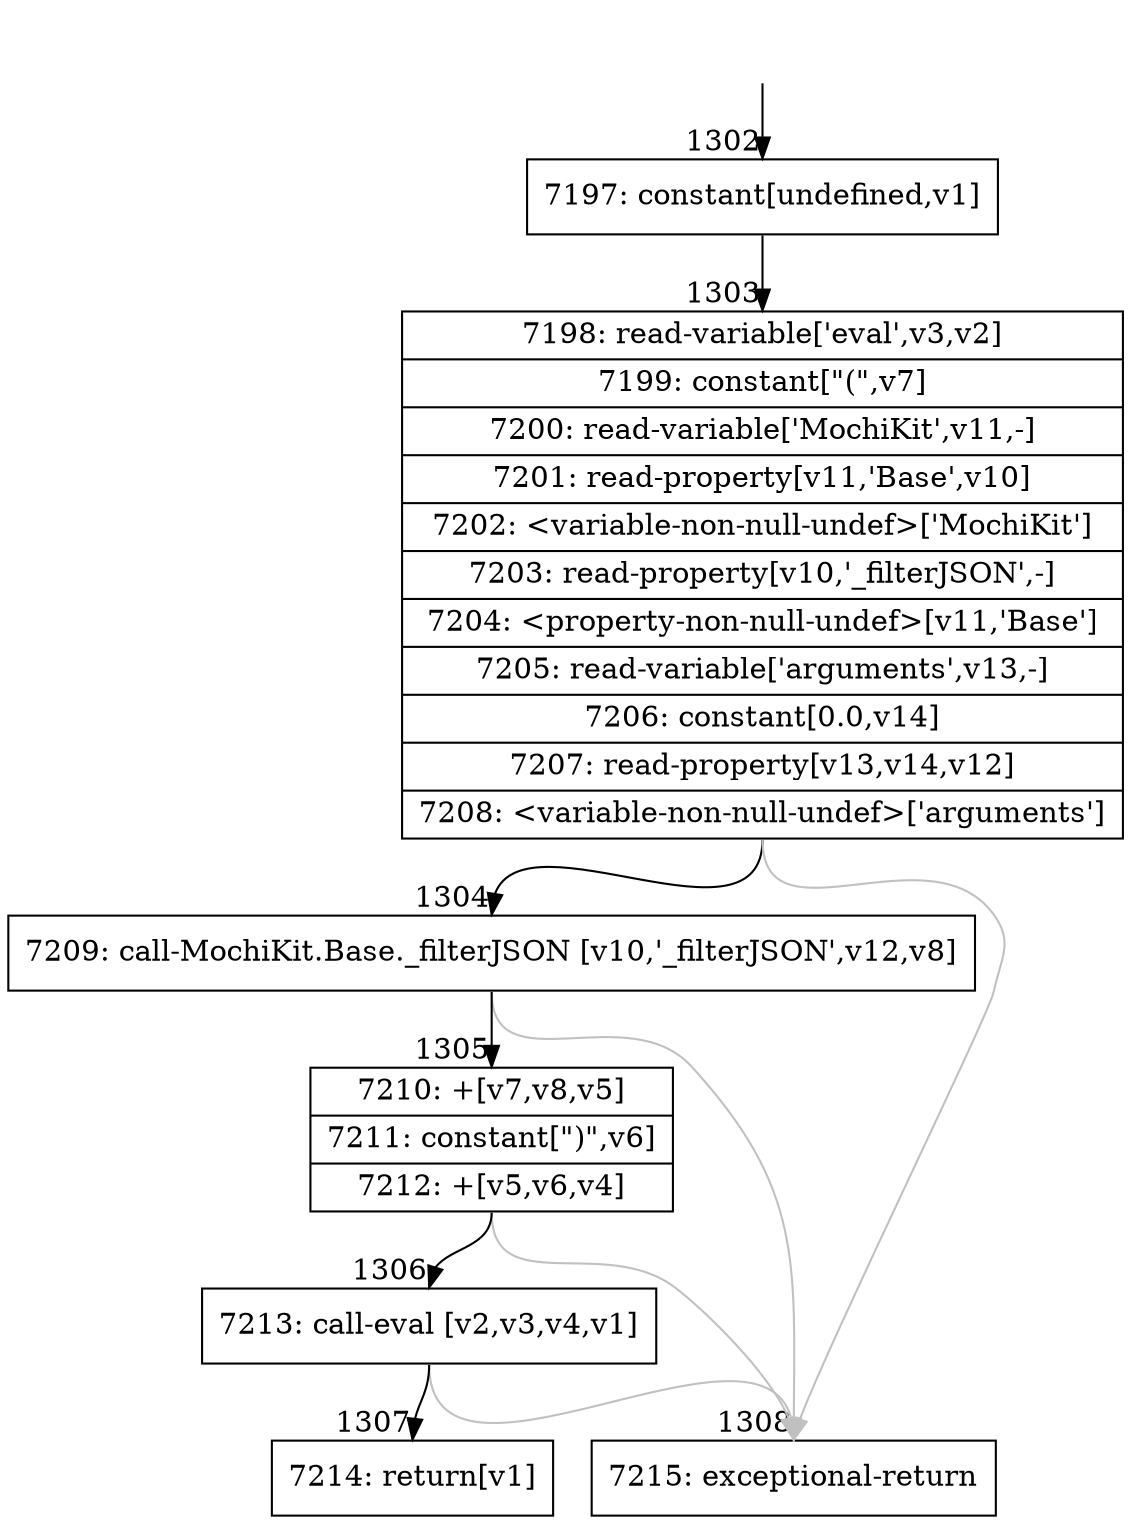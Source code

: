 digraph {
rankdir="TD"
BB_entry91[shape=none,label=""];
BB_entry91 -> BB1302 [tailport=s, headport=n, headlabel="    1302"]
BB1302 [shape=record label="{7197: constant[undefined,v1]}" ] 
BB1302 -> BB1303 [tailport=s, headport=n, headlabel="      1303"]
BB1303 [shape=record label="{7198: read-variable['eval',v3,v2]|7199: constant[\"(\",v7]|7200: read-variable['MochiKit',v11,-]|7201: read-property[v11,'Base',v10]|7202: \<variable-non-null-undef\>['MochiKit']|7203: read-property[v10,'_filterJSON',-]|7204: \<property-non-null-undef\>[v11,'Base']|7205: read-variable['arguments',v13,-]|7206: constant[0.0,v14]|7207: read-property[v13,v14,v12]|7208: \<variable-non-null-undef\>['arguments']}" ] 
BB1303 -> BB1304 [tailport=s, headport=n, headlabel="      1304"]
BB1303 -> BB1308 [tailport=s, headport=n, color=gray, headlabel="      1308"]
BB1304 [shape=record label="{7209: call-MochiKit.Base._filterJSON [v10,'_filterJSON',v12,v8]}" ] 
BB1304 -> BB1305 [tailport=s, headport=n, headlabel="      1305"]
BB1304 -> BB1308 [tailport=s, headport=n, color=gray]
BB1305 [shape=record label="{7210: +[v7,v8,v5]|7211: constant[\")\",v6]|7212: +[v5,v6,v4]}" ] 
BB1305 -> BB1306 [tailport=s, headport=n, headlabel="      1306"]
BB1305 -> BB1308 [tailport=s, headport=n, color=gray]
BB1306 [shape=record label="{7213: call-eval [v2,v3,v4,v1]}" ] 
BB1306 -> BB1307 [tailport=s, headport=n, headlabel="      1307"]
BB1306 -> BB1308 [tailport=s, headport=n, color=gray]
BB1307 [shape=record label="{7214: return[v1]}" ] 
BB1308 [shape=record label="{7215: exceptional-return}" ] 
//#$~ 660
}
